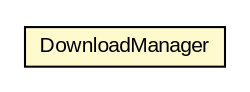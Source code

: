 #!/usr/local/bin/dot
#
# Class diagram 
# Generated by UMLGraph version R5_6-24-gf6e263 (http://www.umlgraph.org/)
#

digraph G {
	edge [fontname="arial",fontsize=10,labelfontname="arial",labelfontsize=10];
	node [fontname="arial",fontsize=10,shape=plaintext];
	nodesep=0.25;
	ranksep=0.5;
	// org.osmdroid.mtp.download.DownloadManager
	c33660 [label=<<table title="org.osmdroid.mtp.download.DownloadManager" border="0" cellborder="1" cellspacing="0" cellpadding="2" port="p" bgcolor="lemonChiffon" href="./DownloadManager.html">
		<tr><td><table border="0" cellspacing="0" cellpadding="1">
<tr><td align="center" balign="center"> DownloadManager </td></tr>
		</table></td></tr>
		</table>>, URL="./DownloadManager.html", fontname="arial", fontcolor="black", fontsize=10.0];
}

